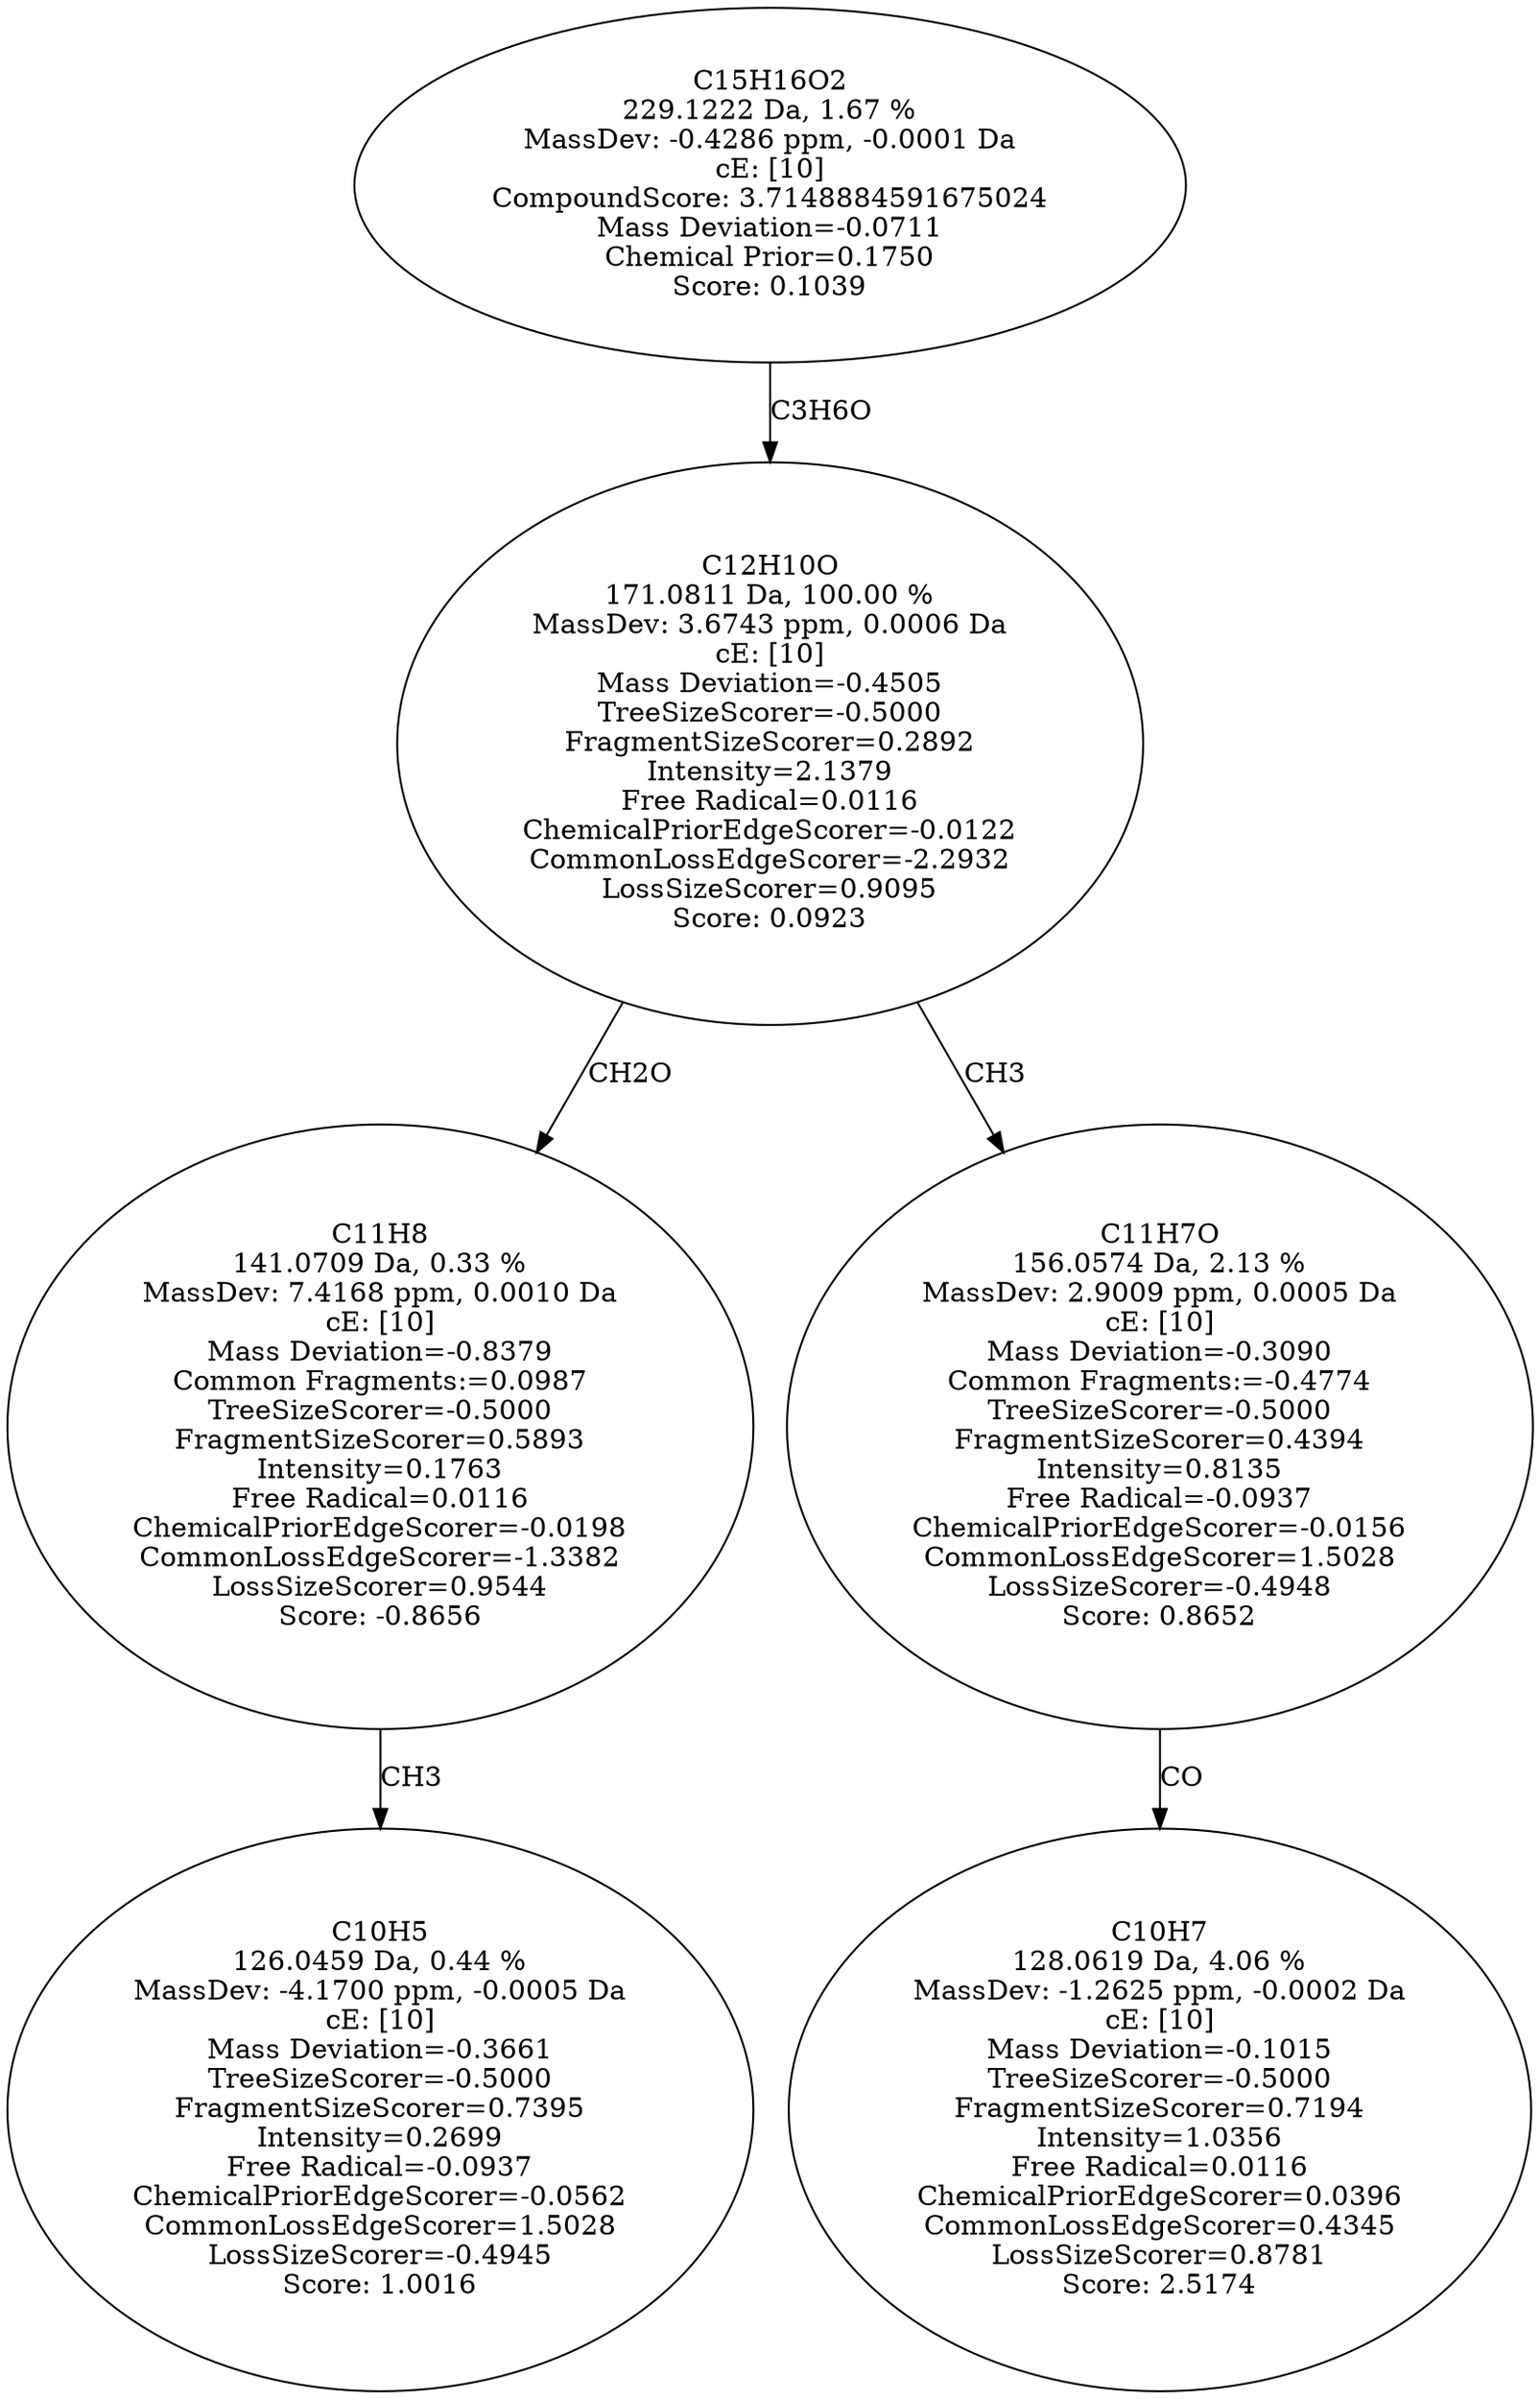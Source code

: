 strict digraph {
v1 [label="C10H5\n126.0459 Da, 0.44 %\nMassDev: -4.1700 ppm, -0.0005 Da\ncE: [10]\nMass Deviation=-0.3661\nTreeSizeScorer=-0.5000\nFragmentSizeScorer=0.7395\nIntensity=0.2699\nFree Radical=-0.0937\nChemicalPriorEdgeScorer=-0.0562\nCommonLossEdgeScorer=1.5028\nLossSizeScorer=-0.4945\nScore: 1.0016"];
v2 [label="C11H8\n141.0709 Da, 0.33 %\nMassDev: 7.4168 ppm, 0.0010 Da\ncE: [10]\nMass Deviation=-0.8379\nCommon Fragments:=0.0987\nTreeSizeScorer=-0.5000\nFragmentSizeScorer=0.5893\nIntensity=0.1763\nFree Radical=0.0116\nChemicalPriorEdgeScorer=-0.0198\nCommonLossEdgeScorer=-1.3382\nLossSizeScorer=0.9544\nScore: -0.8656"];
v3 [label="C10H7\n128.0619 Da, 4.06 %\nMassDev: -1.2625 ppm, -0.0002 Da\ncE: [10]\nMass Deviation=-0.1015\nTreeSizeScorer=-0.5000\nFragmentSizeScorer=0.7194\nIntensity=1.0356\nFree Radical=0.0116\nChemicalPriorEdgeScorer=0.0396\nCommonLossEdgeScorer=0.4345\nLossSizeScorer=0.8781\nScore: 2.5174"];
v4 [label="C11H7O\n156.0574 Da, 2.13 %\nMassDev: 2.9009 ppm, 0.0005 Da\ncE: [10]\nMass Deviation=-0.3090\nCommon Fragments:=-0.4774\nTreeSizeScorer=-0.5000\nFragmentSizeScorer=0.4394\nIntensity=0.8135\nFree Radical=-0.0937\nChemicalPriorEdgeScorer=-0.0156\nCommonLossEdgeScorer=1.5028\nLossSizeScorer=-0.4948\nScore: 0.8652"];
v5 [label="C12H10O\n171.0811 Da, 100.00 %\nMassDev: 3.6743 ppm, 0.0006 Da\ncE: [10]\nMass Deviation=-0.4505\nTreeSizeScorer=-0.5000\nFragmentSizeScorer=0.2892\nIntensity=2.1379\nFree Radical=0.0116\nChemicalPriorEdgeScorer=-0.0122\nCommonLossEdgeScorer=-2.2932\nLossSizeScorer=0.9095\nScore: 0.0923"];
v6 [label="C15H16O2\n229.1222 Da, 1.67 %\nMassDev: -0.4286 ppm, -0.0001 Da\ncE: [10]\nCompoundScore: 3.7148884591675024\nMass Deviation=-0.0711\nChemical Prior=0.1750\nScore: 0.1039"];
v2 -> v1 [label="CH3"];
v5 -> v2 [label="CH2O"];
v4 -> v3 [label="CO"];
v5 -> v4 [label="CH3"];
v6 -> v5 [label="C3H6O"];
}